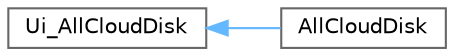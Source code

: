 digraph "类继承关系图"
{
 // LATEX_PDF_SIZE
  bgcolor="transparent";
  edge [fontname=Helvetica,fontsize=10,labelfontname=Helvetica,labelfontsize=10];
  node [fontname=Helvetica,fontsize=10,shape=box,height=0.2,width=0.4];
  rankdir="LR";
  Node0 [id="Node000000",label="Ui_AllCloudDisk",height=0.2,width=0.4,color="grey40", fillcolor="white", style="filled",URL="$class_ui___all_cloud_disk.html",tooltip=" "];
  Node0 -> Node1 [id="edge465_Node000000_Node000001",dir="back",color="steelblue1",style="solid",tooltip=" "];
  Node1 [id="Node000001",label="AllCloudDisk",height=0.2,width=0.4,color="grey40", fillcolor="white", style="filled",URL="$class_ui_1_1_all_cloud_disk.html",tooltip=" "];
}
